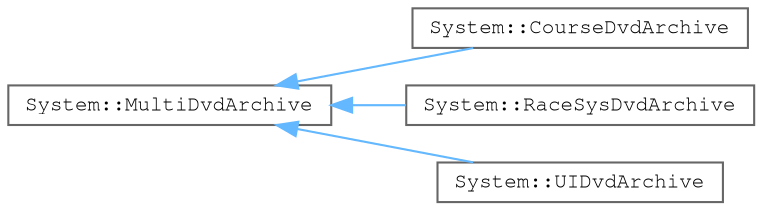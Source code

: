 digraph "Graphical Class Hierarchy"
{
 // LATEX_PDF_SIZE
  bgcolor="transparent";
  edge [fontname=FreeMono,fontsize=10,labelfontname=FreeMono,labelfontsize=10];
  node [fontname=FreeMono,fontsize=10,shape=box,height=0.2,width=0.4];
  rankdir="LR";
  Node0 [label="System::MultiDvdArchive",height=0.2,width=0.4,color="grey40", fillcolor="white", style="filled",URL="$class_system_1_1_multi_dvd_archive.html",tooltip=" "];
  Node0 -> Node1 [dir="back",color="steelblue1",style="solid"];
  Node1 [label="System::CourseDvdArchive",height=0.2,width=0.4,color="grey40", fillcolor="white", style="filled",URL="$class_system_1_1_course_dvd_archive.html",tooltip=" "];
  Node0 -> Node2 [dir="back",color="steelblue1",style="solid"];
  Node2 [label="System::RaceSysDvdArchive",height=0.2,width=0.4,color="grey40", fillcolor="white", style="filled",URL="$class_system_1_1_race_sys_dvd_archive.html",tooltip=" "];
  Node0 -> Node3 [dir="back",color="steelblue1",style="solid"];
  Node3 [label="System::UIDvdArchive",height=0.2,width=0.4,color="grey40", fillcolor="white", style="filled",URL="$class_system_1_1_u_i_dvd_archive.html",tooltip=" "];
}
